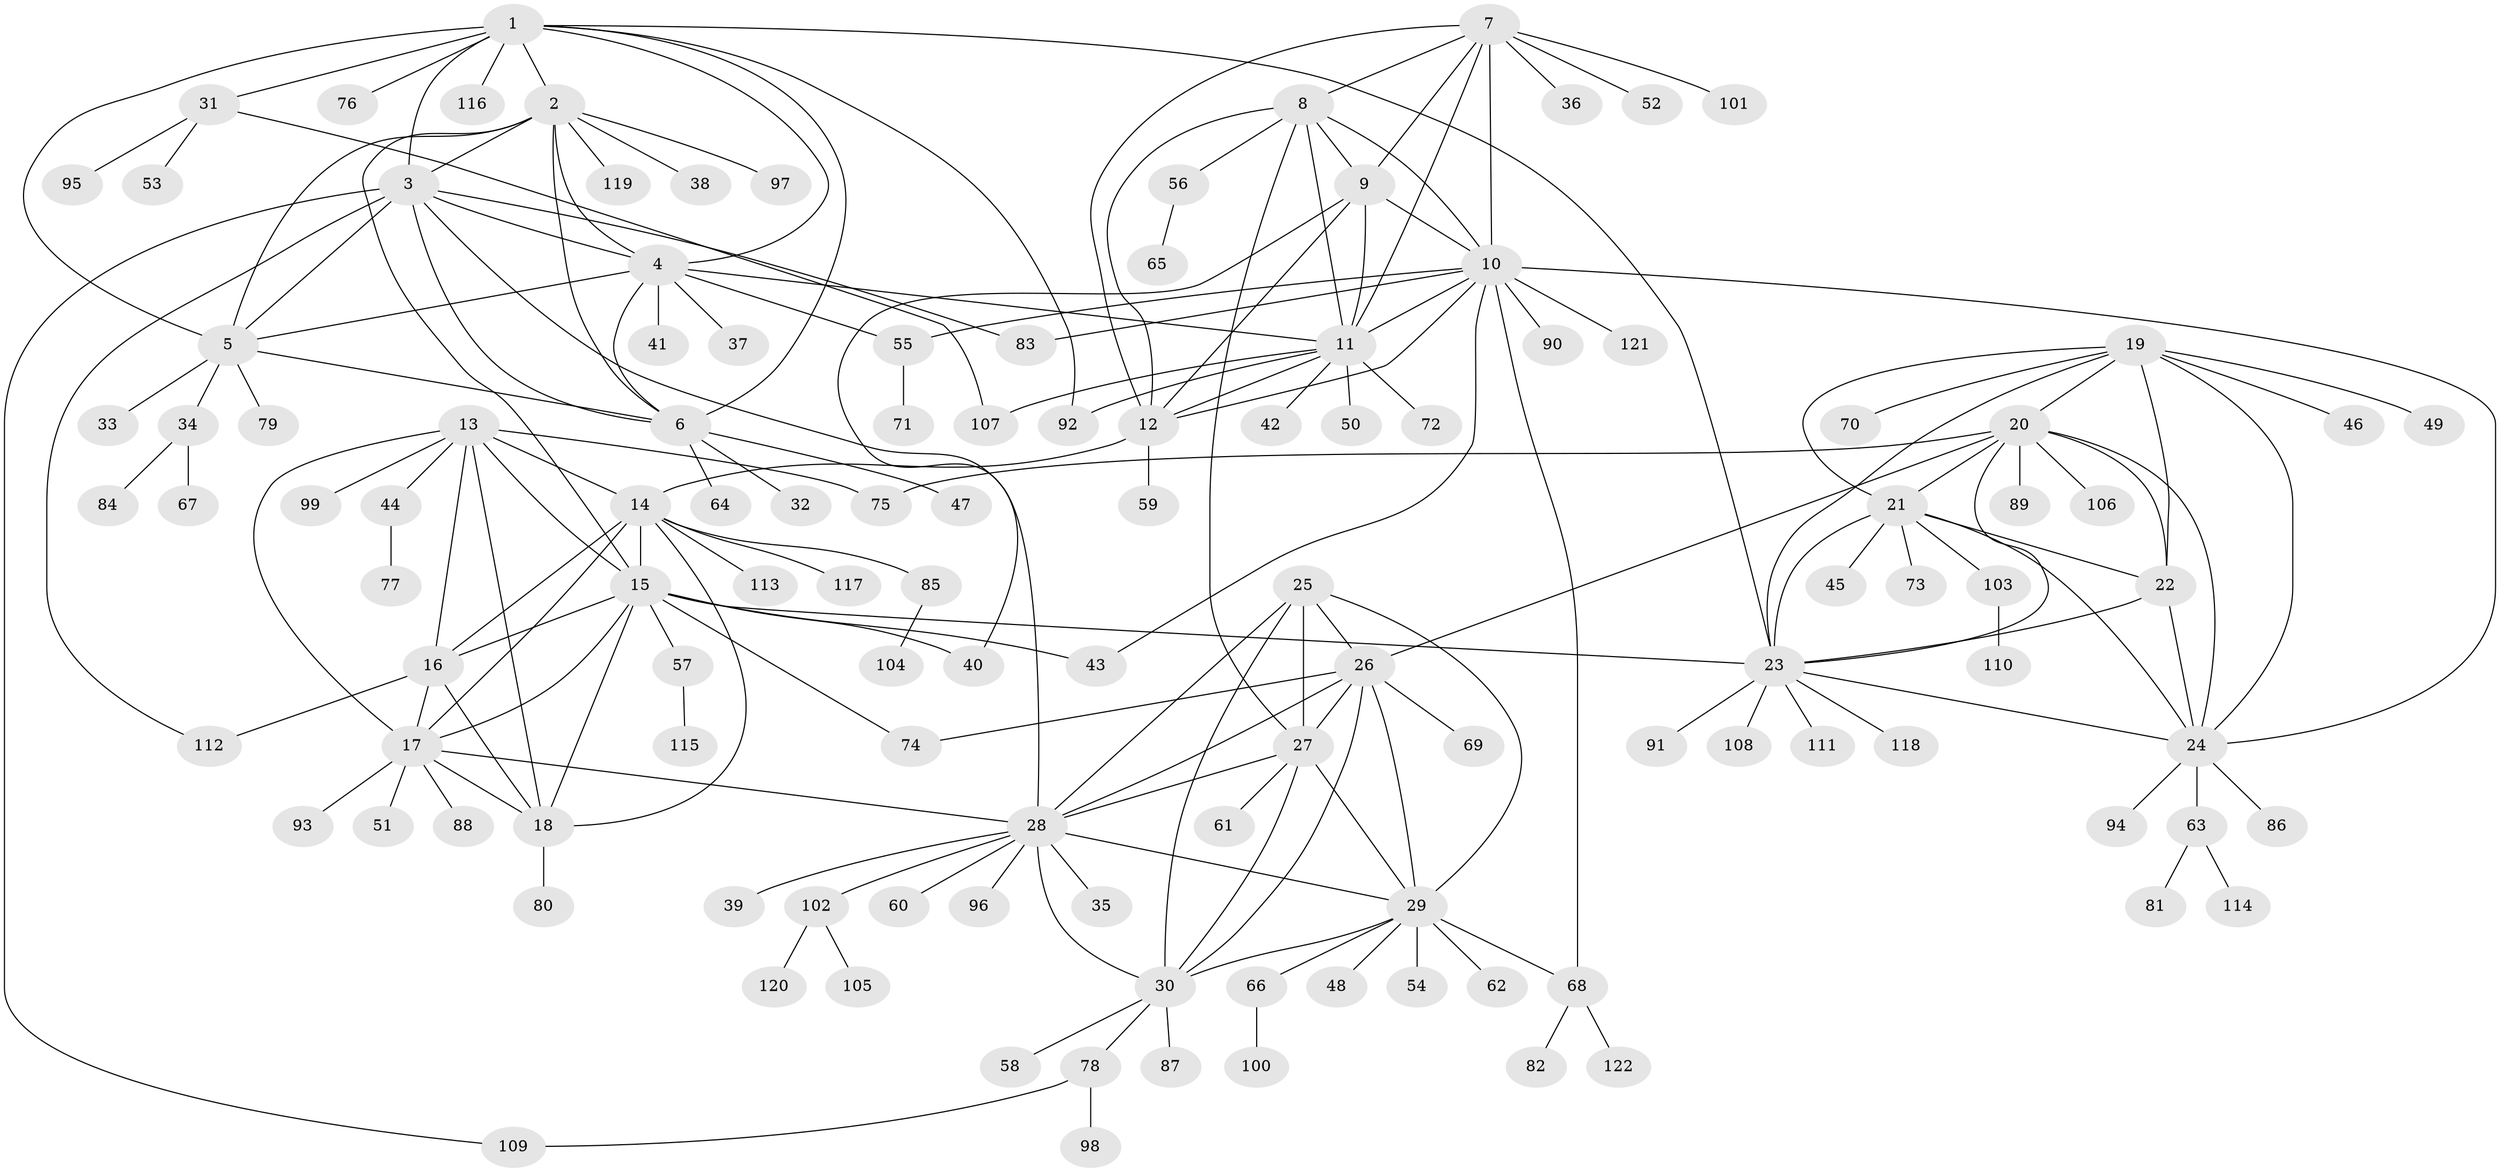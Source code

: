 // coarse degree distribution, {7: 0.14285714285714285, 5: 0.14285714285714285, 10: 0.04081632653061224, 4: 0.061224489795918366, 8: 0.02040816326530612, 6: 0.12244897959183673, 9: 0.02040816326530612, 2: 0.1836734693877551, 1: 0.20408163265306123, 3: 0.061224489795918366}
// Generated by graph-tools (version 1.1) at 2025/52/03/04/25 22:52:39]
// undirected, 122 vertices, 188 edges
graph export_dot {
  node [color=gray90,style=filled];
  1;
  2;
  3;
  4;
  5;
  6;
  7;
  8;
  9;
  10;
  11;
  12;
  13;
  14;
  15;
  16;
  17;
  18;
  19;
  20;
  21;
  22;
  23;
  24;
  25;
  26;
  27;
  28;
  29;
  30;
  31;
  32;
  33;
  34;
  35;
  36;
  37;
  38;
  39;
  40;
  41;
  42;
  43;
  44;
  45;
  46;
  47;
  48;
  49;
  50;
  51;
  52;
  53;
  54;
  55;
  56;
  57;
  58;
  59;
  60;
  61;
  62;
  63;
  64;
  65;
  66;
  67;
  68;
  69;
  70;
  71;
  72;
  73;
  74;
  75;
  76;
  77;
  78;
  79;
  80;
  81;
  82;
  83;
  84;
  85;
  86;
  87;
  88;
  89;
  90;
  91;
  92;
  93;
  94;
  95;
  96;
  97;
  98;
  99;
  100;
  101;
  102;
  103;
  104;
  105;
  106;
  107;
  108;
  109;
  110;
  111;
  112;
  113;
  114;
  115;
  116;
  117;
  118;
  119;
  120;
  121;
  122;
  1 -- 2;
  1 -- 3;
  1 -- 4;
  1 -- 5;
  1 -- 6;
  1 -- 23;
  1 -- 31;
  1 -- 76;
  1 -- 92;
  1 -- 116;
  2 -- 3;
  2 -- 4;
  2 -- 5;
  2 -- 6;
  2 -- 15;
  2 -- 38;
  2 -- 97;
  2 -- 119;
  3 -- 4;
  3 -- 5;
  3 -- 6;
  3 -- 28;
  3 -- 83;
  3 -- 109;
  3 -- 112;
  4 -- 5;
  4 -- 6;
  4 -- 11;
  4 -- 37;
  4 -- 41;
  4 -- 55;
  5 -- 6;
  5 -- 33;
  5 -- 34;
  5 -- 79;
  6 -- 32;
  6 -- 47;
  6 -- 64;
  7 -- 8;
  7 -- 9;
  7 -- 10;
  7 -- 11;
  7 -- 12;
  7 -- 36;
  7 -- 52;
  7 -- 101;
  8 -- 9;
  8 -- 10;
  8 -- 11;
  8 -- 12;
  8 -- 27;
  8 -- 56;
  9 -- 10;
  9 -- 11;
  9 -- 12;
  9 -- 40;
  10 -- 11;
  10 -- 12;
  10 -- 24;
  10 -- 43;
  10 -- 55;
  10 -- 68;
  10 -- 83;
  10 -- 90;
  10 -- 121;
  11 -- 12;
  11 -- 42;
  11 -- 50;
  11 -- 72;
  11 -- 92;
  11 -- 107;
  12 -- 14;
  12 -- 59;
  13 -- 14;
  13 -- 15;
  13 -- 16;
  13 -- 17;
  13 -- 18;
  13 -- 44;
  13 -- 75;
  13 -- 99;
  14 -- 15;
  14 -- 16;
  14 -- 17;
  14 -- 18;
  14 -- 85;
  14 -- 113;
  14 -- 117;
  15 -- 16;
  15 -- 17;
  15 -- 18;
  15 -- 23;
  15 -- 40;
  15 -- 43;
  15 -- 57;
  15 -- 74;
  16 -- 17;
  16 -- 18;
  16 -- 112;
  17 -- 18;
  17 -- 28;
  17 -- 51;
  17 -- 88;
  17 -- 93;
  18 -- 80;
  19 -- 20;
  19 -- 21;
  19 -- 22;
  19 -- 23;
  19 -- 24;
  19 -- 46;
  19 -- 49;
  19 -- 70;
  20 -- 21;
  20 -- 22;
  20 -- 23;
  20 -- 24;
  20 -- 26;
  20 -- 75;
  20 -- 89;
  20 -- 106;
  21 -- 22;
  21 -- 23;
  21 -- 24;
  21 -- 45;
  21 -- 73;
  21 -- 103;
  22 -- 23;
  22 -- 24;
  23 -- 24;
  23 -- 91;
  23 -- 108;
  23 -- 111;
  23 -- 118;
  24 -- 63;
  24 -- 86;
  24 -- 94;
  25 -- 26;
  25 -- 27;
  25 -- 28;
  25 -- 29;
  25 -- 30;
  26 -- 27;
  26 -- 28;
  26 -- 29;
  26 -- 30;
  26 -- 69;
  26 -- 74;
  27 -- 28;
  27 -- 29;
  27 -- 30;
  27 -- 61;
  28 -- 29;
  28 -- 30;
  28 -- 35;
  28 -- 39;
  28 -- 60;
  28 -- 96;
  28 -- 102;
  29 -- 30;
  29 -- 48;
  29 -- 54;
  29 -- 62;
  29 -- 66;
  29 -- 68;
  30 -- 58;
  30 -- 78;
  30 -- 87;
  31 -- 53;
  31 -- 95;
  31 -- 107;
  34 -- 67;
  34 -- 84;
  44 -- 77;
  55 -- 71;
  56 -- 65;
  57 -- 115;
  63 -- 81;
  63 -- 114;
  66 -- 100;
  68 -- 82;
  68 -- 122;
  78 -- 98;
  78 -- 109;
  85 -- 104;
  102 -- 105;
  102 -- 120;
  103 -- 110;
}
